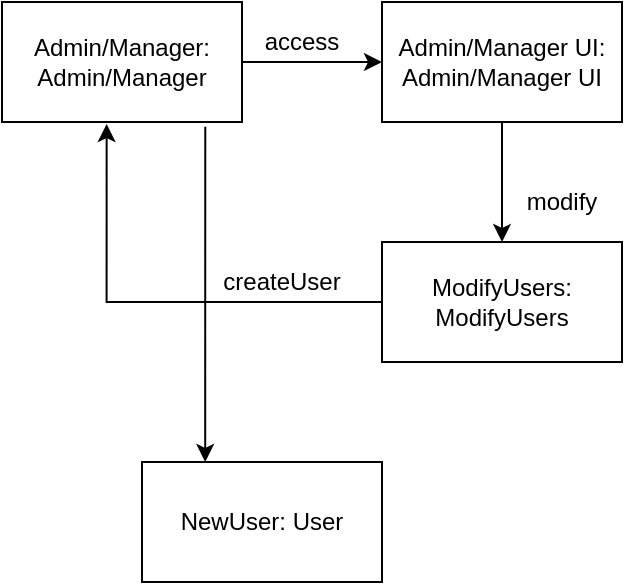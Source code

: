<mxfile version="10.6.7" type="device"><diagram id="7kGaoTt_QbSOvP-ROJ6e" name="Page-1"><mxGraphModel dx="1295" dy="638" grid="1" gridSize="10" guides="1" tooltips="1" connect="1" arrows="1" fold="1" page="1" pageScale="1" pageWidth="850" pageHeight="1100" math="0" shadow="0"><root><mxCell id="0"/><mxCell id="1" parent="0"/><mxCell id="zO2fO4SlkR6Exp-zxzbu-5" style="edgeStyle=orthogonalEdgeStyle;rounded=0;orthogonalLoop=1;jettySize=auto;html=1;entryX=0;entryY=0.5;entryDx=0;entryDy=0;" edge="1" parent="1" source="zO2fO4SlkR6Exp-zxzbu-1" target="zO2fO4SlkR6Exp-zxzbu-2"><mxGeometry relative="1" as="geometry"/></mxCell><mxCell id="zO2fO4SlkR6Exp-zxzbu-10" style="edgeStyle=orthogonalEdgeStyle;rounded=0;orthogonalLoop=1;jettySize=auto;html=1;exitX=0.847;exitY=1.039;exitDx=0;exitDy=0;exitPerimeter=0;" edge="1" parent="1" source="zO2fO4SlkR6Exp-zxzbu-1" target="zO2fO4SlkR6Exp-zxzbu-4"><mxGeometry relative="1" as="geometry"><Array as="points"><mxPoint x="192" y="310"/><mxPoint x="192" y="310"/></Array></mxGeometry></mxCell><mxCell id="zO2fO4SlkR6Exp-zxzbu-1" value="Admin/Manager: Admin/Manager" style="rounded=0;whiteSpace=wrap;html=1;" vertex="1" parent="1"><mxGeometry x="90" y="120" width="120" height="60" as="geometry"/></mxCell><mxCell id="zO2fO4SlkR6Exp-zxzbu-6" style="edgeStyle=orthogonalEdgeStyle;rounded=0;orthogonalLoop=1;jettySize=auto;html=1;" edge="1" parent="1" source="zO2fO4SlkR6Exp-zxzbu-2" target="zO2fO4SlkR6Exp-zxzbu-3"><mxGeometry relative="1" as="geometry"/></mxCell><mxCell id="zO2fO4SlkR6Exp-zxzbu-2" value="Admin/Manager UI: Admin/Manager UI" style="rounded=0;whiteSpace=wrap;html=1;" vertex="1" parent="1"><mxGeometry x="280" y="120" width="120" height="60" as="geometry"/></mxCell><mxCell id="zO2fO4SlkR6Exp-zxzbu-9" style="edgeStyle=orthogonalEdgeStyle;rounded=0;orthogonalLoop=1;jettySize=auto;html=1;entryX=0.436;entryY=1.017;entryDx=0;entryDy=0;entryPerimeter=0;" edge="1" parent="1" source="zO2fO4SlkR6Exp-zxzbu-3" target="zO2fO4SlkR6Exp-zxzbu-1"><mxGeometry relative="1" as="geometry"/></mxCell><mxCell id="zO2fO4SlkR6Exp-zxzbu-3" value="ModifyUsers: ModifyUsers" style="rounded=0;whiteSpace=wrap;html=1;" vertex="1" parent="1"><mxGeometry x="280" y="240" width="120" height="60" as="geometry"/></mxCell><mxCell id="zO2fO4SlkR6Exp-zxzbu-4" value="NewUser: User" style="rounded=0;whiteSpace=wrap;html=1;" vertex="1" parent="1"><mxGeometry x="160" y="350" width="120" height="60" as="geometry"/></mxCell><mxCell id="zO2fO4SlkR6Exp-zxzbu-11" value="access" style="text;html=1;strokeColor=none;fillColor=none;align=center;verticalAlign=middle;whiteSpace=wrap;rounded=0;" vertex="1" parent="1"><mxGeometry x="220" y="130" width="40" height="20" as="geometry"/></mxCell><mxCell id="zO2fO4SlkR6Exp-zxzbu-12" value="modify" style="text;html=1;strokeColor=none;fillColor=none;align=center;verticalAlign=middle;whiteSpace=wrap;rounded=0;" vertex="1" parent="1"><mxGeometry x="350" y="210" width="40" height="20" as="geometry"/></mxCell><mxCell id="zO2fO4SlkR6Exp-zxzbu-13" value="createUser" style="text;html=1;strokeColor=none;fillColor=none;align=center;verticalAlign=middle;whiteSpace=wrap;rounded=0;" vertex="1" parent="1"><mxGeometry x="210" y="250" width="40" height="20" as="geometry"/></mxCell></root></mxGraphModel></diagram></mxfile>